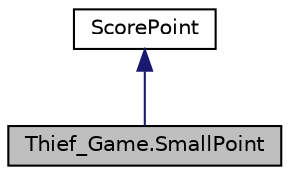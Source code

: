 digraph "Thief_Game.SmallPoint"
{
 // LATEX_PDF_SIZE
  edge [fontname="Helvetica",fontsize="10",labelfontname="Helvetica",labelfontsize="10"];
  node [fontname="Helvetica",fontsize="10",shape=record];
  Node1 [label="Thief_Game.SmallPoint",height=0.2,width=0.4,color="black", fillcolor="grey75", style="filled", fontcolor="black",tooltip="Small coin init class"];
  Node2 -> Node1 [dir="back",color="midnightblue",fontsize="10",style="solid",fontname="Helvetica"];
  Node2 [label="ScorePoint",height=0.2,width=0.4,color="black", fillcolor="white", style="filled",URL="$class_thief___game_1_1_score_point.html",tooltip="Score point class init"];
}
